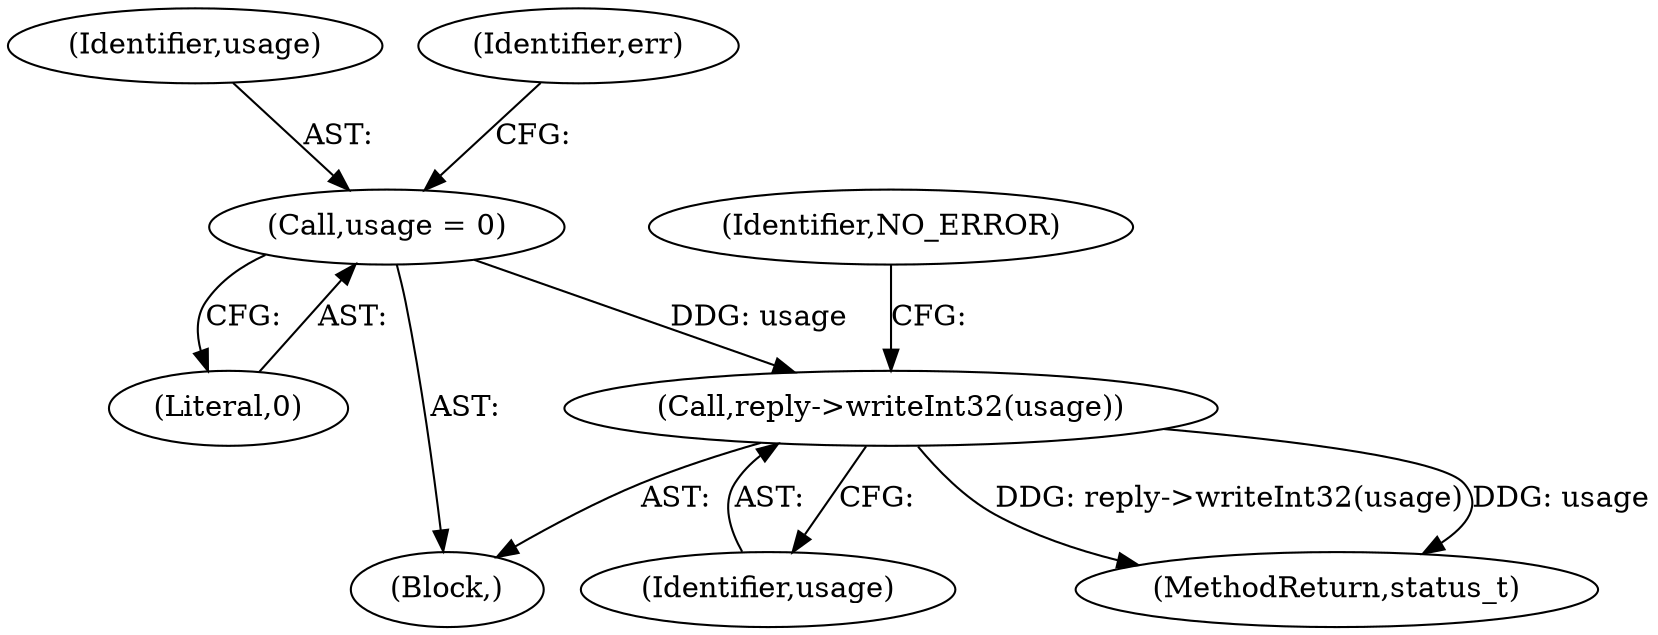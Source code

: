 digraph "0_Android_0bb5ced60304da7f61478ffd359e7ba65d72f181@API" {
"1000622" [label="(Call,reply->writeInt32(usage))"];
"1000609" [label="(Call,usage = 0)"];
"1000623" [label="(Identifier,usage)"];
"1000611" [label="(Literal,0)"];
"1000609" [label="(Call,usage = 0)"];
"1000625" [label="(Identifier,NO_ERROR)"];
"1000610" [label="(Identifier,usage)"];
"1000622" [label="(Call,reply->writeInt32(usage))"];
"1000593" [label="(Block,)"];
"1001337" [label="(MethodReturn,status_t)"];
"1000614" [label="(Identifier,err)"];
"1000622" -> "1000593"  [label="AST: "];
"1000622" -> "1000623"  [label="CFG: "];
"1000623" -> "1000622"  [label="AST: "];
"1000625" -> "1000622"  [label="CFG: "];
"1000622" -> "1001337"  [label="DDG: reply->writeInt32(usage)"];
"1000622" -> "1001337"  [label="DDG: usage"];
"1000609" -> "1000622"  [label="DDG: usage"];
"1000609" -> "1000593"  [label="AST: "];
"1000609" -> "1000611"  [label="CFG: "];
"1000610" -> "1000609"  [label="AST: "];
"1000611" -> "1000609"  [label="AST: "];
"1000614" -> "1000609"  [label="CFG: "];
}
